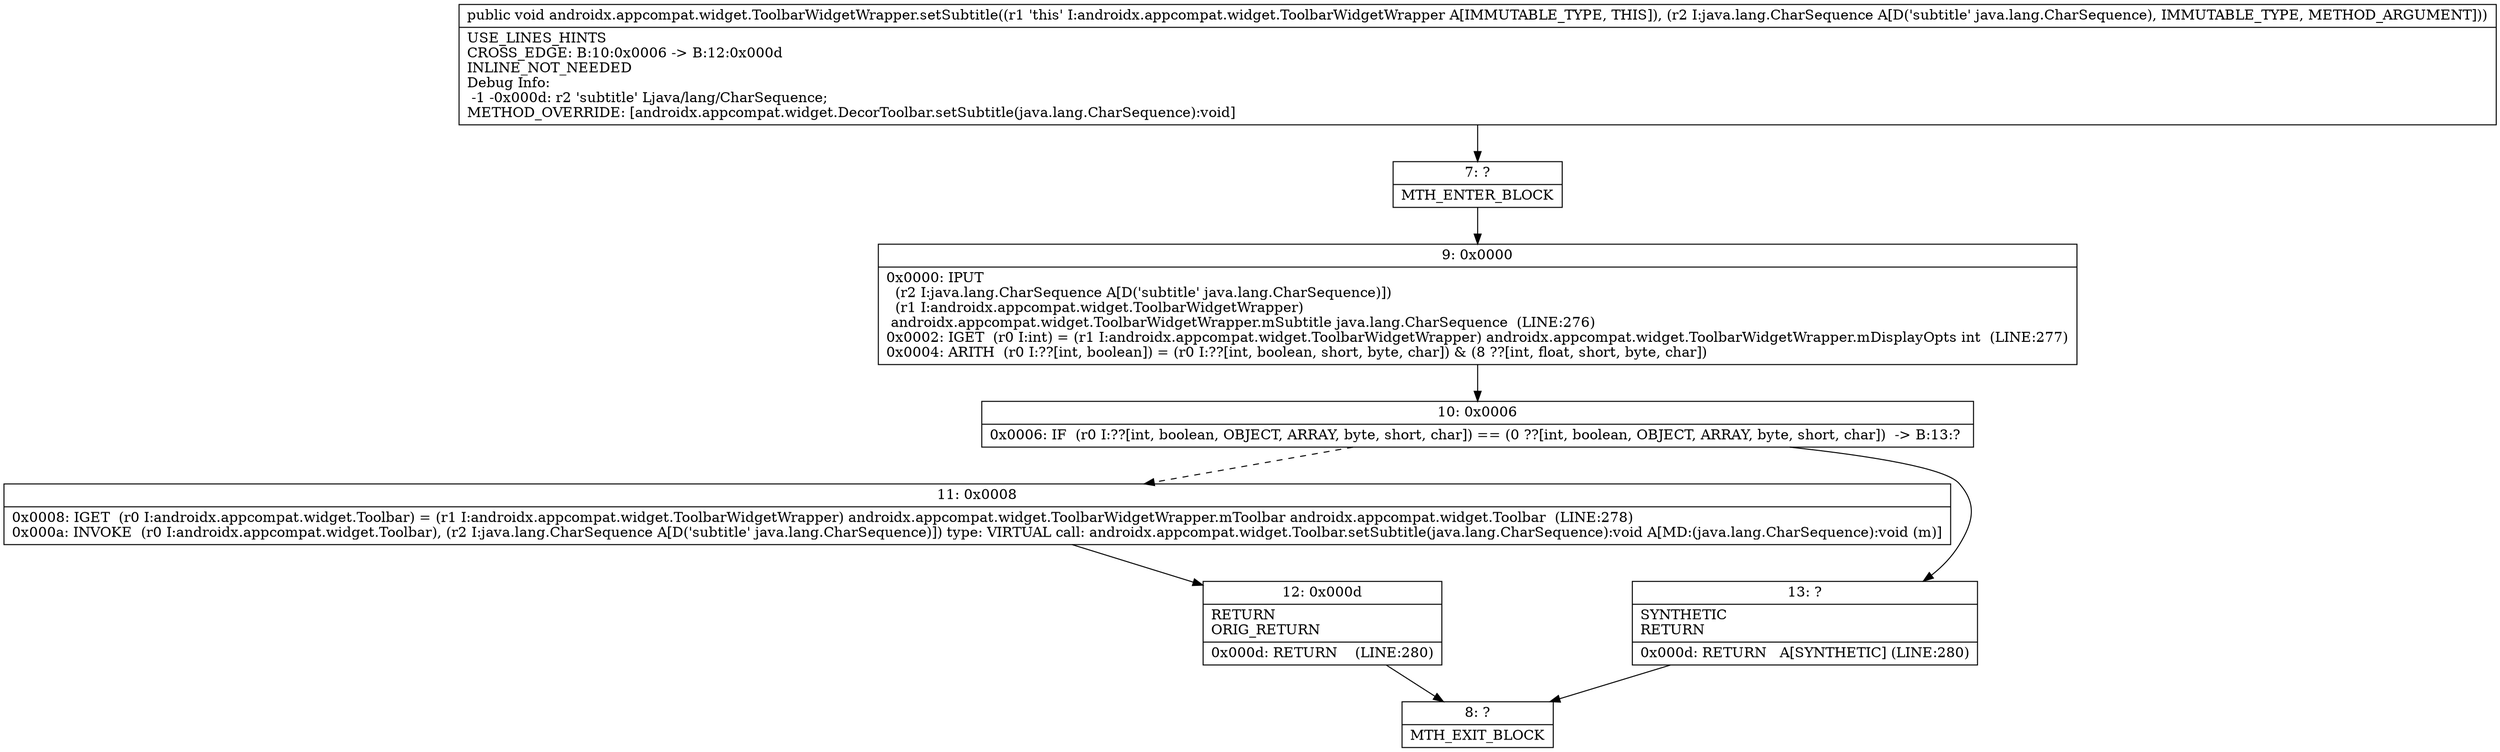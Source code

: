 digraph "CFG forandroidx.appcompat.widget.ToolbarWidgetWrapper.setSubtitle(Ljava\/lang\/CharSequence;)V" {
Node_7 [shape=record,label="{7\:\ ?|MTH_ENTER_BLOCK\l}"];
Node_9 [shape=record,label="{9\:\ 0x0000|0x0000: IPUT  \l  (r2 I:java.lang.CharSequence A[D('subtitle' java.lang.CharSequence)])\l  (r1 I:androidx.appcompat.widget.ToolbarWidgetWrapper)\l androidx.appcompat.widget.ToolbarWidgetWrapper.mSubtitle java.lang.CharSequence  (LINE:276)\l0x0002: IGET  (r0 I:int) = (r1 I:androidx.appcompat.widget.ToolbarWidgetWrapper) androidx.appcompat.widget.ToolbarWidgetWrapper.mDisplayOpts int  (LINE:277)\l0x0004: ARITH  (r0 I:??[int, boolean]) = (r0 I:??[int, boolean, short, byte, char]) & (8 ??[int, float, short, byte, char]) \l}"];
Node_10 [shape=record,label="{10\:\ 0x0006|0x0006: IF  (r0 I:??[int, boolean, OBJECT, ARRAY, byte, short, char]) == (0 ??[int, boolean, OBJECT, ARRAY, byte, short, char])  \-\> B:13:? \l}"];
Node_11 [shape=record,label="{11\:\ 0x0008|0x0008: IGET  (r0 I:androidx.appcompat.widget.Toolbar) = (r1 I:androidx.appcompat.widget.ToolbarWidgetWrapper) androidx.appcompat.widget.ToolbarWidgetWrapper.mToolbar androidx.appcompat.widget.Toolbar  (LINE:278)\l0x000a: INVOKE  (r0 I:androidx.appcompat.widget.Toolbar), (r2 I:java.lang.CharSequence A[D('subtitle' java.lang.CharSequence)]) type: VIRTUAL call: androidx.appcompat.widget.Toolbar.setSubtitle(java.lang.CharSequence):void A[MD:(java.lang.CharSequence):void (m)]\l}"];
Node_12 [shape=record,label="{12\:\ 0x000d|RETURN\lORIG_RETURN\l|0x000d: RETURN    (LINE:280)\l}"];
Node_8 [shape=record,label="{8\:\ ?|MTH_EXIT_BLOCK\l}"];
Node_13 [shape=record,label="{13\:\ ?|SYNTHETIC\lRETURN\l|0x000d: RETURN   A[SYNTHETIC] (LINE:280)\l}"];
MethodNode[shape=record,label="{public void androidx.appcompat.widget.ToolbarWidgetWrapper.setSubtitle((r1 'this' I:androidx.appcompat.widget.ToolbarWidgetWrapper A[IMMUTABLE_TYPE, THIS]), (r2 I:java.lang.CharSequence A[D('subtitle' java.lang.CharSequence), IMMUTABLE_TYPE, METHOD_ARGUMENT]))  | USE_LINES_HINTS\lCROSS_EDGE: B:10:0x0006 \-\> B:12:0x000d\lINLINE_NOT_NEEDED\lDebug Info:\l  \-1 \-0x000d: r2 'subtitle' Ljava\/lang\/CharSequence;\lMETHOD_OVERRIDE: [androidx.appcompat.widget.DecorToolbar.setSubtitle(java.lang.CharSequence):void]\l}"];
MethodNode -> Node_7;Node_7 -> Node_9;
Node_9 -> Node_10;
Node_10 -> Node_11[style=dashed];
Node_10 -> Node_13;
Node_11 -> Node_12;
Node_12 -> Node_8;
Node_13 -> Node_8;
}

